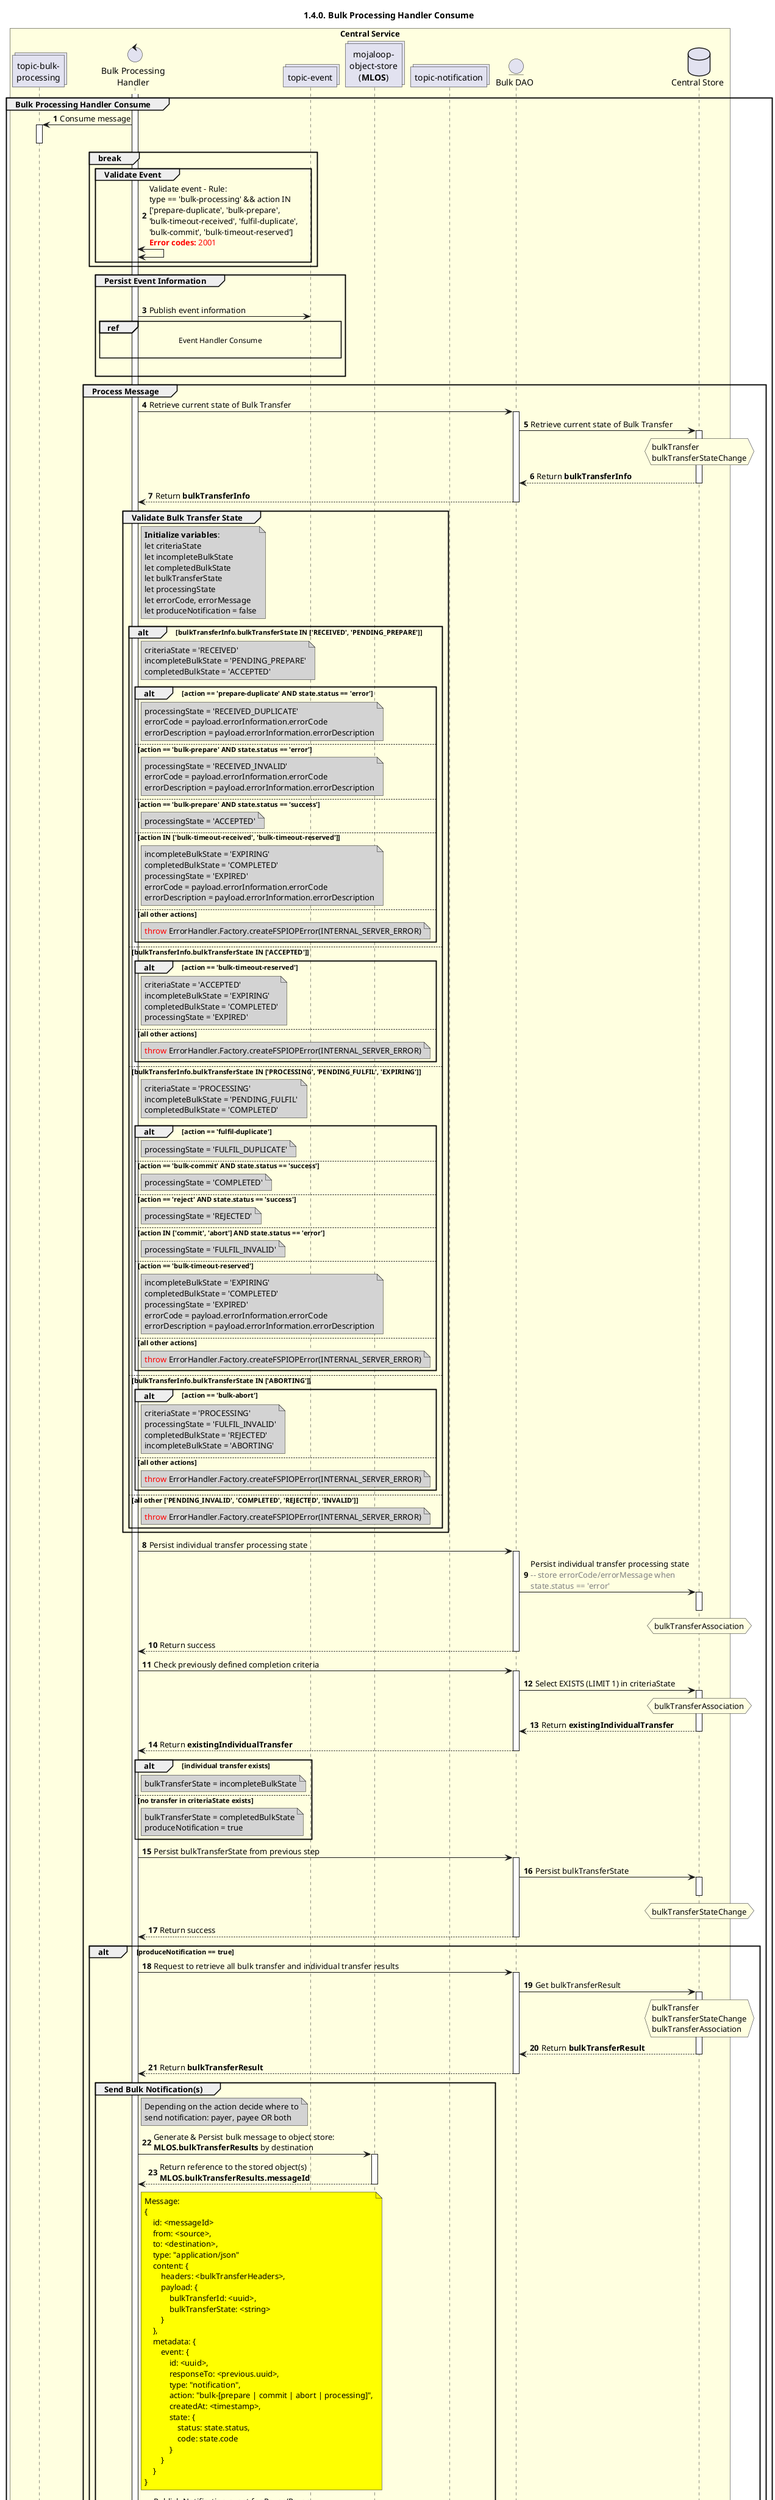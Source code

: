 /'*****
 License
 --------------
 Copyright © 2017 Bill & Melinda Gates Foundation
 The Mojaloop files are made available by the Bill & Melinda Gates Foundation under the Apache License, Version 2.0 (the "License") and you may not use these files except in compliance with the License. You may obtain a copy of the License at
 http://www.apache.org/licenses/LICENSE-2.0
 Unless required by applicable law or agreed to in writing, the Mojaloop files are distributed on an "AS IS" BASIS, WITHOUT WARRANTIES OR CONDITIONS OF ANY KIND, either express or implied. See the License for the specific language governing permissions and limitations under the License.
 Contributors
 --------------
 This is the official list of the Mojaloop project contributors for this file.
 Names of the original copyright holders (individuals or organizations)
 should be listed with a '*' in the first column. People who have
 contributed from an organization can be listed under the organization
 that actually holds the copyright for their contributions (see the
 Gates Foundation organization for an example). Those individuals should have
 their names indented and be marked with a '-'. Email address can be added
 optionally within square brackets <email>.
 * Gates Foundation
 - Name Surname <name.surname@gatesfoundation.com>

 * Georgi Georgiev <georgi.georgiev@modusbox.com>
 --------------
 ******'/

@startuml
' declare title
title 1.4.0. Bulk Processing Handler Consume

autonumber

/'*****
  Diagram notes
  --------------
  RECEIVED/RECEIVED
  from: prepare-handler , action: prepare-duplicate/success, result: PENDING_PREPARE/ACCEPTED & RECEIVED_DUPLICATE
  from: prepare-handler , action: prepare-duplicate/error  , result: PENDING_PREPARE/ACCEPTED & RECEIVED_DUPLICATE
  from: prepare-handler , action: prepare/error            , result: PENDING_PREPARE/ACCEPTED & RECEIVED_INVALID
  from: position-handler, action: prepare/error            , result: PENDING_PREPARE/ACCEPTED & RECEIVED_INVALID
  from: position-handler, action: prepare/success          , result: PENDING_PREPARE/ACCEPTED & ACCEPTED
  from: timeout-handler , action: timeout-received/error   , result: unchanged/COMPLETED      & EXPIRED
  --------------
  ACCEPTED/ACCEPTED
  from: position-handler, action: timeout-reserved/error   , result: unchanged/COMPLETED      & EXPIRED
  --------------
  PROCESSING/ACCEPTED
  from: fulfil-handler  , action: fulfil-duplicate/success , result: PENDING_FULFIL/COMPLETED & FULFIL_DUPLICATE
  from: fulfil-handler  , action: fulfil-duplicate/error   , result: PENDING_FULFIL/COMPLETED & FULFIL_DUPLICATE
  from: position-handler, action: commit/success           , result: PENDING_FULFIL/COMPLETED & COMPLETED
  from: position-handler, action: reject/success           , result: PENDING_FULFIL/COMPLETED & REJECTED
  from: position-handler, action: abort/error              , result: PENDING_FULFIL/COMPLETED & FULFIL_INVALID
  from: fulfil-handler  , action: commit/error             , result: PENDING_FULFIL/COMPLETED & FULFIL_INVALID
  from: position-handler, action: timeout-reserved/error   , result: unchanged/COMPLETED      & EXPIRED
  --------------
  COMPLETED/EXPIRED
  --------------
  ******'/

' Actor Keys:
'   boundary - APIs/Interfaces, etc
'   collections - Kafka Topics
'   control - Kafka Consumers
'   entity - Database Access Objects
'   database - Database Persistance Store

' declare actors
collections "topic-bulk-\nprocessing" as TOPIC_BULK_PROCESSING
control "Bulk Processing\nHandler" as BULK_PROC_HANDLER
collections "topic-event" as TOPIC_EVENTS
collections "mojaloop-\nobject-store\n(**MLOS**)" as OBJECT_STORE
collections "topic-notification" as TOPIC_NOTIFICATION
entity "Bulk DAO" as BULK_DAO
database "Central Store" as DB

box "Central Service" #LightYellow
    participant TOPIC_BULK_PROCESSING
    participant BULK_PROC_HANDLER
    participant TOPIC_EVENTS
    participant OBJECT_STORE
    participant TOPIC_NOTIFICATION
    participant BULK_DAO
    participant DB
end box

' start flow
activate BULK_PROC_HANDLER
group Bulk Processing Handler Consume
    TOPIC_BULK_PROCESSING <- BULK_PROC_HANDLER: Consume message
    activate TOPIC_BULK_PROCESSING
    deactivate TOPIC_BULK_PROCESSING

    break
        group Validate Event
            BULK_PROC_HANDLER <-> BULK_PROC_HANDLER: Validate event - Rule:\ntype == 'bulk-processing' && action IN\n['prepare-duplicate', 'bulk-prepare',\n'bulk-timeout-received', 'fulfil-duplicate',\n'bulk-commit', 'bulk-timeout-reserved']\n<color #red><b>Error codes:</b> 2001</color>
        end
    end

    group Persist Event Information
        |||
        BULK_PROC_HANDLER -> TOPIC_EVENTS: Publish event information
        ref over BULK_PROC_HANDLER, TOPIC_EVENTS:  Event Handler Consume\n
        |||
    end

    group Process Message
        BULK_PROC_HANDLER -> BULK_DAO: Retrieve current state of Bulk Transfer
        activate BULK_DAO
        BULK_DAO -> DB: Retrieve current state of Bulk Transfer
        activate DB
        hnote over DB #lightyellow
            bulkTransfer
            bulkTransferStateChange
        end note
        BULK_DAO <-- DB: Return **bulkTransferInfo**
        deactivate DB
        BULK_PROC_HANDLER <-- BULK_DAO: Return **bulkTransferInfo**
        deactivate BULK_DAO

        group Validate Bulk Transfer State
            note right of BULK_PROC_HANDLER #lightgrey
                **Initialize variables**:
                let criteriaState
                let incompleteBulkState
                let completedBulkState
                let bulkTransferState
                let processingState
                let errorCode, errorMessage
                let produceNotification = false
            end note
            alt bulkTransferInfo.bulkTransferState IN ['RECEIVED', 'PENDING_PREPARE']
                note right of BULK_PROC_HANDLER #lightgrey
                    criteriaState = 'RECEIVED'
                    incompleteBulkState = 'PENDING_PREPARE'
                    completedBulkState = 'ACCEPTED'
                end note
                alt action == 'prepare-duplicate' AND state.status == 'error'
                    note right of BULK_PROC_HANDLER #lightgrey
                        processingState = 'RECEIVED_DUPLICATE'
                        errorCode = payload.errorInformation.errorCode
                        errorDescription = payload.errorInformation.errorDescription
                    end note
                else action == 'bulk-prepare' AND state.status == 'error'
                    note right of BULK_PROC_HANDLER #lightgrey
                        processingState = 'RECEIVED_INVALID'
                        errorCode = payload.errorInformation.errorCode
                        errorDescription = payload.errorInformation.errorDescription
                    end note
                else action == 'bulk-prepare' AND state.status == 'success'
                    note right of BULK_PROC_HANDLER #lightgrey
                        processingState = 'ACCEPTED'
                    end note
                else action IN ['bulk-timeout-received', 'bulk-timeout-reserved']
                    note right of BULK_PROC_HANDLER #lightgrey
                        incompleteBulkState = 'EXPIRING'
                        completedBulkState = 'COMPLETED'
                        processingState = 'EXPIRED'
                        errorCode = payload.errorInformation.errorCode
                        errorDescription = payload.errorInformation.errorDescription
                    end note
                else all other actions
                    note right of BULK_PROC_HANDLER #lightgrey
                        <color #red>throw</color> ErrorHandler.Factory.createFSPIOPError(INTERNAL_SERVER_ERROR)
                    end note
                end
            else bulkTransferInfo.bulkTransferState IN ['ACCEPTED']
                alt action == 'bulk-timeout-reserved'
                    note right of BULK_PROC_HANDLER #lightgrey
                        criteriaState = 'ACCEPTED'
                        incompleteBulkState = 'EXPIRING'
                        completedBulkState = 'COMPLETED'
                        processingState = 'EXPIRED'
                    end note
                else all other actions
                    note right of BULK_PROC_HANDLER #lightgrey
                        <color #red>throw</color> ErrorHandler.Factory.createFSPIOPError(INTERNAL_SERVER_ERROR)
                    end note
                end
            else bulkTransferInfo.bulkTransferState IN ['PROCESSING', 'PENDING_FULFIL', 'EXPIRING']
                note right of BULK_PROC_HANDLER #lightgrey
                    criteriaState = 'PROCESSING'
                    incompleteBulkState = 'PENDING_FULFIL'
                    completedBulkState = 'COMPLETED'
                end note
                alt action == 'fulfil-duplicate'
                    note right of BULK_PROC_HANDLER #lightgrey
                        processingState = 'FULFIL_DUPLICATE'
                    end note
                else action == 'bulk-commit' AND state.status == 'success'
                    note right of BULK_PROC_HANDLER #lightgrey
                        processingState = 'COMPLETED'
                    end note
                else action == 'reject' AND state.status == 'success'
                    note right of BULK_PROC_HANDLER #lightgrey
                        processingState = 'REJECTED'
                    end note
                else action IN ['commit', 'abort'] AND state.status == 'error'
                    note right of BULK_PROC_HANDLER #lightgrey
                        processingState = 'FULFIL_INVALID'
                    end note
                else action == 'bulk-timeout-reserved'
                    note right of BULK_PROC_HANDLER #lightgrey
                        incompleteBulkState = 'EXPIRING'
                        completedBulkState = 'COMPLETED'
                        processingState = 'EXPIRED'
                        errorCode = payload.errorInformation.errorCode
                        errorDescription = payload.errorInformation.errorDescription
                    end note
                else all other actions
                    note right of BULK_PROC_HANDLER #lightgrey
                        <color #red>throw</color> ErrorHandler.Factory.createFSPIOPError(INTERNAL_SERVER_ERROR)
                    end note
                end
            else bulkTransferInfo.bulkTransferState IN ['ABORTING']
                alt action == 'bulk-abort'
                    note right of BULK_PROC_HANDLER #lightgrey
                        criteriaState = 'PROCESSING'
                        processingState = 'FULFIL_INVALID'
                        completedBulkState = 'REJECTED'
                        incompleteBulkState = 'ABORTING'
                    end note
                else all other actions
                    note right of BULK_PROC_HANDLER #lightgrey
                        <color #red>throw</color> ErrorHandler.Factory.createFSPIOPError(INTERNAL_SERVER_ERROR)
                    end note
                end
            else all other ['PENDING_INVALID', 'COMPLETED', 'REJECTED', 'INVALID']
                note right of BULK_PROC_HANDLER #lightgrey
                    <color #red>throw</color> ErrorHandler.Factory.createFSPIOPError(INTERNAL_SERVER_ERROR)
                end note
            end
        end

        BULK_PROC_HANDLER -> BULK_DAO: Persist individual transfer processing state
        activate BULK_DAO
        BULK_DAO -> DB: Persist individual transfer processing state\n<color #gray>-- store errorCode/errorMessage when</color>\n<color #gray>state.status == 'error'</color>
        activate DB
        hnote over DB #lightyellow
            bulkTransferAssociation
        end note
        deactivate DB
        BULK_PROC_HANDLER <-- BULK_DAO: Return success
        deactivate BULK_DAO

        BULK_PROC_HANDLER -> BULK_DAO: Check previously defined completion criteria
        activate BULK_DAO
        BULK_DAO -> DB: Select EXISTS (LIMIT 1) in criteriaState
        activate DB
        hnote over DB #lightyellow
            bulkTransferAssociation
        end note
        BULK_DAO <-- DB: Return **existingIndividualTransfer**
        deactivate DB
        BULK_PROC_HANDLER <-- BULK_DAO: Return **existingIndividualTransfer**
        deactivate BULK_DAO

        alt individual transfer exists
            note right of BULK_PROC_HANDLER #lightgrey
                bulkTransferState = incompleteBulkState
            end note
        else no transfer in criteriaState exists
            note right of BULK_PROC_HANDLER #lightgrey
                bulkTransferState = completedBulkState
                produceNotification = true
            end note
        end

        BULK_PROC_HANDLER -> BULK_DAO: Persist bulkTransferState from previous step
        activate BULK_DAO
        BULK_DAO -> DB: Persist bulkTransferState
        activate DB
        deactivate DB
        hnote over DB #lightyellow
            bulkTransferStateChange
        end note
        BULK_PROC_HANDLER <-- BULK_DAO: Return success
        deactivate BULK_DAO


        alt produceNotification == true
            BULK_PROC_HANDLER -> BULK_DAO: Request to retrieve all bulk transfer and individual transfer results
            activate BULK_DAO
            BULK_DAO -> DB: Get bulkTransferResult
            activate DB
            hnote over DB #lightyellow
                bulkTransfer
                bulkTransferStateChange
                bulkTransferAssociation
            end note
            BULK_DAO <-- DB: Return **bulkTransferResult**
            deactivate DB
            BULK_PROC_HANDLER <-- BULK_DAO: Return **bulkTransferResult**
            deactivate BULK_DAO

            group Send Bulk Notification(s)
                note right of BULK_PROC_HANDLER #lightgrey
                    Depending on the action decide where to
                    send notification: payer, payee OR both
                end note

                BULK_PROC_HANDLER -> OBJECT_STORE: Generate & Persist bulk message to object store:\n**MLOS.bulkTransferResults** by destination
                activate OBJECT_STORE
                OBJECT_STORE --> BULK_PROC_HANDLER: Return reference to the stored object(s)\n**MLOS.bulkTransferResults.messageId**
                deactivate OBJECT_STORE
                note right of BULK_PROC_HANDLER #yellow
                    Message:
                    {
                        id: <messageId>
                        from: <source>,
                        to: <destination>,
                        type: "application/json"
                        content: {
                            headers: <bulkTransferHeaders>,
                            payload: {
                                bulkTransferId: <uuid>,
                                bulkTransferState: <string>
                            }
                        },
                        metadata: {
                            event: {
                                id: <uuid>,
                                responseTo: <previous.uuid>,
                                type: "notification",
                                action: "bulk-[prepare | commit | abort | processing]",
                                createdAt: <timestamp>,
                                state: {
                                    status: state.status,
                                    code: state.code
                                }
                            }
                        }
                    }
                end note

                BULK_PROC_HANDLER -> TOPIC_NOTIFICATION: Publish Notification event for Payer/Payee\n<color #FF0000><b>Error codes:</b> 2003</color>
                activate TOPIC_NOTIFICATION
                deactivate TOPIC_NOTIFICATION
            end
        else produceNotification == false
            note right of BULK_PROC_HANDLER #lightgrey
                Do nothing (awaitAllTransfers)
            end note
        end
    end
end
deactivate BULK_PROC_HANDLER
@enduml
